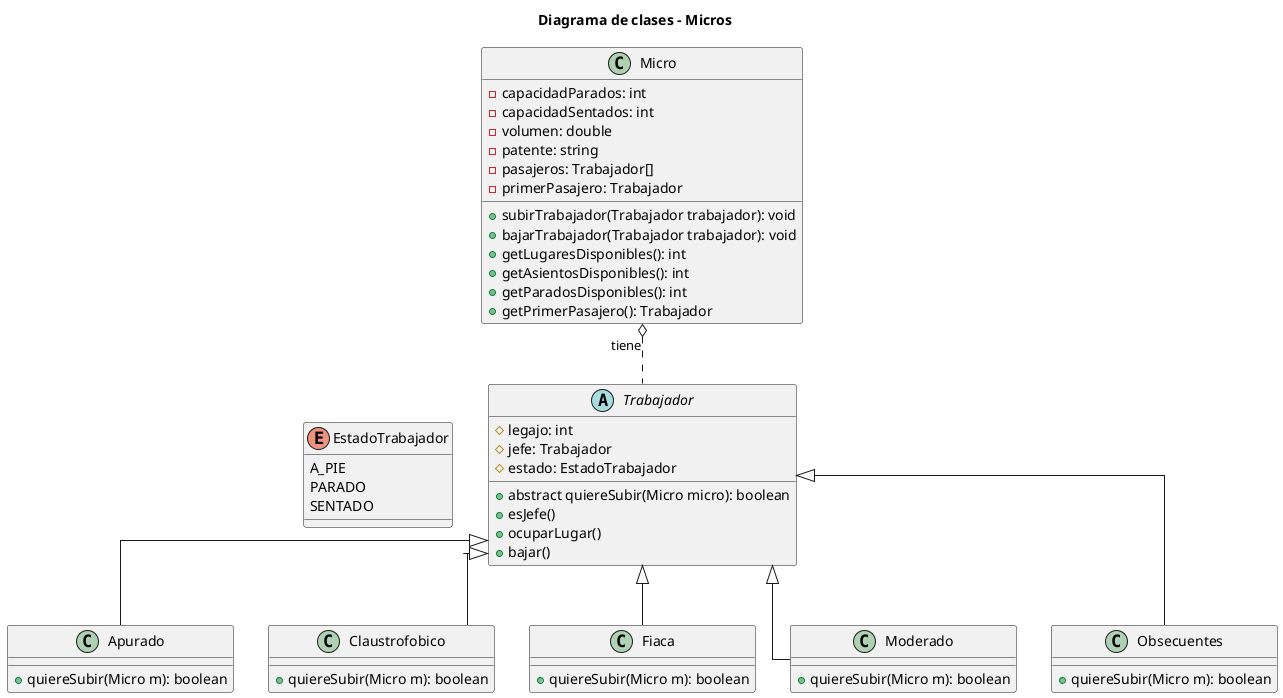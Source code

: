 @startuml

skinparam Linetype ortho

title "Diagrama de clases - Micros"

enum EstadoTrabajador {
    A_PIE
    PARADO
    SENTADO
}

abstract class Trabajador {
    # legajo: int
    # jefe: Trabajador
    # estado: EstadoTrabajador 
    ' si es null es jefe

    + abstract quiereSubir(Micro micro): boolean
    + esJefe()
    + ocuparLugar()
    + bajar()
}

class Apurado extends Trabajador {
    + quiereSubir(Micro m): boolean
}

class Claustrofobico extends Trabajador {
    + quiereSubir(Micro m): boolean
}

class Fiaca extends Trabajador {
    + quiereSubir(Micro m): boolean
}

class Moderado extends Trabajador {
    + quiereSubir(Micro m): boolean
}

class Obsecuentes extends Trabajador {
    + quiereSubir(Micro m): boolean
}

'interface Vehiculo {
'    + subirTrabajador(Trabajador trabajador): void
'    + bajarTrabajador(Trabajador trabajador): void
'    + getLugaresLibres(): int
'}

class Micro {
    - capacidadParados: int
    - capacidadSentados: int
    - volumen: double
    - patente: string
    - pasajeros: Trabajador[]
    - primerPasajero: Trabajador

    + subirTrabajador(Trabajador trabajador): void
    + bajarTrabajador(Trabajador trabajador): void
    + getLugaresDisponibles(): int
    + getAsientosDisponibles(): int
    + getParadosDisponibles(): int
    + getPrimerPasajero(): Trabajador
}


' relaciones

Micro o.d. Trabajador : tiene
EstadoTrabajador -[hidden]r- Trabajador

@enduml